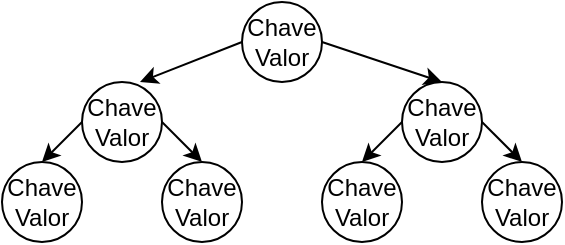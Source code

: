 <mxfile version="10.6.0" type="device"><diagram id="2Xy7fLXC9q4dv72skANS" name="Page-1"><mxGraphModel dx="840" dy="416" grid="1" gridSize="10" guides="1" tooltips="1" connect="1" arrows="1" fold="1" page="1" pageScale="1" pageWidth="850" pageHeight="1100" math="0" shadow="0"><root><mxCell id="0"/><mxCell id="1" parent="0"/><mxCell id="XtE_-FFipGkKe7lvepKJ-1" value="&lt;span&gt;Chave&lt;/span&gt;&lt;br&gt;&lt;span&gt;Valor&lt;/span&gt;" style="ellipse;whiteSpace=wrap;html=1;aspect=fixed;" vertex="1" parent="1"><mxGeometry x="240" y="80" width="40" height="40" as="geometry"/></mxCell><mxCell id="XtE_-FFipGkKe7lvepKJ-2" value="Chave&lt;br&gt;Valor&lt;br&gt;" style="ellipse;whiteSpace=wrap;html=1;aspect=fixed;" vertex="1" parent="1"><mxGeometry x="320" y="40" width="40" height="40" as="geometry"/></mxCell><mxCell id="XtE_-FFipGkKe7lvepKJ-3" value="&lt;span&gt;Chave&lt;/span&gt;&lt;br&gt;&lt;span&gt;Valor&lt;/span&gt;" style="ellipse;whiteSpace=wrap;html=1;aspect=fixed;" vertex="1" parent="1"><mxGeometry x="400" y="80" width="40" height="40" as="geometry"/></mxCell><mxCell id="XtE_-FFipGkKe7lvepKJ-4" value="&lt;span&gt;Chave&lt;/span&gt;&lt;br&gt;&lt;span&gt;Valor&lt;/span&gt;" style="ellipse;whiteSpace=wrap;html=1;aspect=fixed;" vertex="1" parent="1"><mxGeometry x="200" y="120" width="40" height="40" as="geometry"/></mxCell><mxCell id="XtE_-FFipGkKe7lvepKJ-5" value="&lt;span&gt;Chave&lt;/span&gt;&lt;br&gt;&lt;span&gt;Valor&lt;/span&gt;" style="ellipse;whiteSpace=wrap;html=1;aspect=fixed;" vertex="1" parent="1"><mxGeometry x="280" y="120" width="40" height="40" as="geometry"/></mxCell><mxCell id="XtE_-FFipGkKe7lvepKJ-6" value="&lt;span&gt;Chave&lt;/span&gt;&lt;br&gt;&lt;span&gt;Valor&lt;/span&gt;" style="ellipse;whiteSpace=wrap;html=1;aspect=fixed;" vertex="1" parent="1"><mxGeometry x="360" y="120" width="40" height="40" as="geometry"/></mxCell><mxCell id="XtE_-FFipGkKe7lvepKJ-7" value="&lt;span&gt;Chave&lt;/span&gt;&lt;br&gt;&lt;span&gt;Valor&lt;/span&gt;" style="ellipse;whiteSpace=wrap;html=1;aspect=fixed;" vertex="1" parent="1"><mxGeometry x="440" y="120" width="40" height="40" as="geometry"/></mxCell><mxCell id="XtE_-FFipGkKe7lvepKJ-8" value="" style="endArrow=classic;html=1;exitX=1;exitY=0.5;exitDx=0;exitDy=0;entryX=0.5;entryY=0;entryDx=0;entryDy=0;" edge="1" parent="1" source="XtE_-FFipGkKe7lvepKJ-2" target="XtE_-FFipGkKe7lvepKJ-3"><mxGeometry width="50" height="50" relative="1" as="geometry"><mxPoint x="200" y="230" as="sourcePoint"/><mxPoint x="250" y="180" as="targetPoint"/></mxGeometry></mxCell><mxCell id="XtE_-FFipGkKe7lvepKJ-9" value="" style="endArrow=classic;html=1;exitX=1;exitY=0.5;exitDx=0;exitDy=0;entryX=0.5;entryY=0;entryDx=0;entryDy=0;" edge="1" parent="1" source="XtE_-FFipGkKe7lvepKJ-3" target="XtE_-FFipGkKe7lvepKJ-7"><mxGeometry width="50" height="50" relative="1" as="geometry"><mxPoint x="425" y="100" as="sourcePoint"/><mxPoint x="485" y="120" as="targetPoint"/></mxGeometry></mxCell><mxCell id="XtE_-FFipGkKe7lvepKJ-10" value="" style="endArrow=classic;html=1;exitX=0;exitY=0.5;exitDx=0;exitDy=0;entryX=0.5;entryY=0;entryDx=0;entryDy=0;" edge="1" parent="1" source="XtE_-FFipGkKe7lvepKJ-3" target="XtE_-FFipGkKe7lvepKJ-6"><mxGeometry width="50" height="50" relative="1" as="geometry"><mxPoint x="380" y="80" as="sourcePoint"/><mxPoint x="440" y="100" as="targetPoint"/></mxGeometry></mxCell><mxCell id="XtE_-FFipGkKe7lvepKJ-11" value="" style="endArrow=classic;html=1;exitX=0;exitY=0.5;exitDx=0;exitDy=0;entryX=0.725;entryY=0;entryDx=0;entryDy=0;entryPerimeter=0;" edge="1" parent="1" source="XtE_-FFipGkKe7lvepKJ-2" target="XtE_-FFipGkKe7lvepKJ-1"><mxGeometry width="50" height="50" relative="1" as="geometry"><mxPoint x="390" y="90" as="sourcePoint"/><mxPoint x="450" y="110" as="targetPoint"/></mxGeometry></mxCell><mxCell id="XtE_-FFipGkKe7lvepKJ-12" value="" style="endArrow=classic;html=1;exitX=0;exitY=0.5;exitDx=0;exitDy=0;entryX=0.5;entryY=0;entryDx=0;entryDy=0;" edge="1" parent="1" source="XtE_-FFipGkKe7lvepKJ-1" target="XtE_-FFipGkKe7lvepKJ-4"><mxGeometry width="50" height="50" relative="1" as="geometry"><mxPoint x="400" y="100" as="sourcePoint"/><mxPoint x="460" y="120" as="targetPoint"/></mxGeometry></mxCell><mxCell id="XtE_-FFipGkKe7lvepKJ-13" value="" style="endArrow=classic;html=1;exitX=1;exitY=0.5;exitDx=0;exitDy=0;entryX=0.5;entryY=0;entryDx=0;entryDy=0;" edge="1" parent="1" source="XtE_-FFipGkKe7lvepKJ-1" target="XtE_-FFipGkKe7lvepKJ-5"><mxGeometry width="50" height="50" relative="1" as="geometry"><mxPoint x="410" y="110" as="sourcePoint"/><mxPoint x="470" y="130" as="targetPoint"/></mxGeometry></mxCell></root></mxGraphModel></diagram></mxfile>